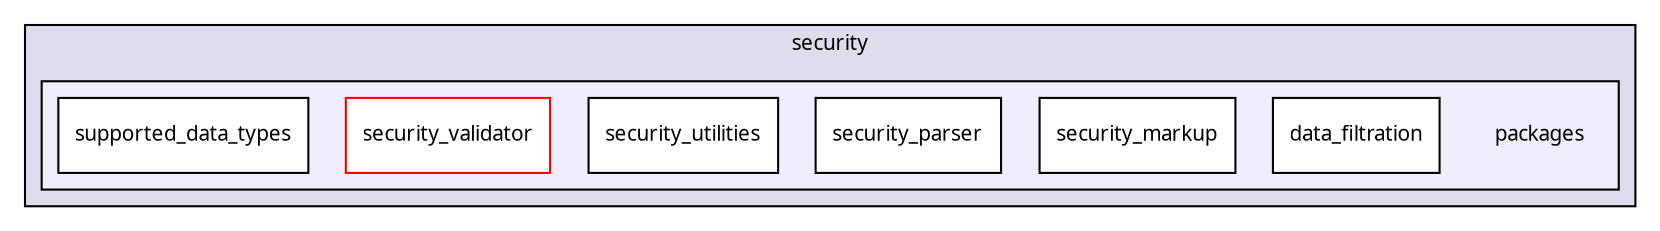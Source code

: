 digraph "packages/security/packages/" {
  compound=true
  node [ fontsize="10", fontname="FreeSans.ttf"];
  edge [ labelfontsize="10", labelfontname="FreeSans.ttf"];
  subgraph clusterdir_0d9fd6e510365ff9b4d522113f85b9a3 {
    graph [ bgcolor="#ddddee", pencolor="black", label="security" fontname="FreeSans.ttf", fontsize="10", URL="dir_0d9fd6e510365ff9b4d522113f85b9a3.html"]
  subgraph clusterdir_239b67bf3a78692e33020e1f677189dc {
    graph [ bgcolor="#eeeeff", pencolor="black", label="" URL="dir_239b67bf3a78692e33020e1f677189dc.html"];
    dir_239b67bf3a78692e33020e1f677189dc [shape=plaintext label="packages"];
    dir_89bf4c2bf0ecbaf19eed0a8ef05fa3e6 [shape=box label="data_filtration" color="black" fillcolor="white" style="filled" URL="dir_89bf4c2bf0ecbaf19eed0a8ef05fa3e6.html"];
    dir_34e8c905241771d6f71ddf97e7b6948c [shape=box label="security_markup" color="black" fillcolor="white" style="filled" URL="dir_34e8c905241771d6f71ddf97e7b6948c.html"];
    dir_822fedad17ac0cb9fb8b8f4d11eafaad [shape=box label="security_parser" color="black" fillcolor="white" style="filled" URL="dir_822fedad17ac0cb9fb8b8f4d11eafaad.html"];
    dir_549a142baa70a5f904b344f072ec38e8 [shape=box label="security_utilities" color="black" fillcolor="white" style="filled" URL="dir_549a142baa70a5f904b344f072ec38e8.html"];
    dir_a009befa4f81ae7910038c2318d66904 [shape=box label="security_validator" color="red" fillcolor="white" style="filled" URL="dir_a009befa4f81ae7910038c2318d66904.html"];
    dir_c3fa0175de0580c4cb493975f312bf33 [shape=box label="supported_data_types" color="black" fillcolor="white" style="filled" URL="dir_c3fa0175de0580c4cb493975f312bf33.html"];
  }
  }
}

